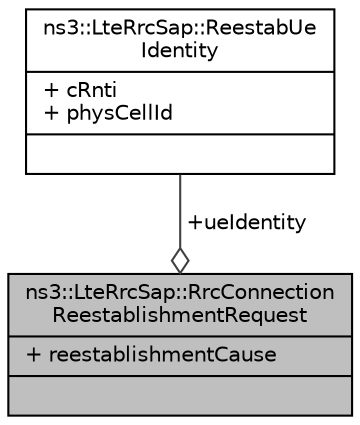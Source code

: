 digraph "ns3::LteRrcSap::RrcConnectionReestablishmentRequest"
{
  edge [fontname="Helvetica",fontsize="10",labelfontname="Helvetica",labelfontsize="10"];
  node [fontname="Helvetica",fontsize="10",shape=record];
  Node1 [label="{ns3::LteRrcSap::RrcConnection\lReestablishmentRequest\n|+ reestablishmentCause\l|}",height=0.2,width=0.4,color="black", fillcolor="grey75", style="filled", fontcolor="black"];
  Node2 -> Node1 [color="grey25",fontsize="10",style="solid",label=" +ueIdentity" ,arrowhead="odiamond"];
  Node2 [label="{ns3::LteRrcSap::ReestabUe\lIdentity\n|+ cRnti\l+ physCellId\l|}",height=0.2,width=0.4,color="black", fillcolor="white", style="filled",URL="$d9/df1/structns3_1_1LteRrcSap_1_1ReestabUeIdentity.html"];
}
